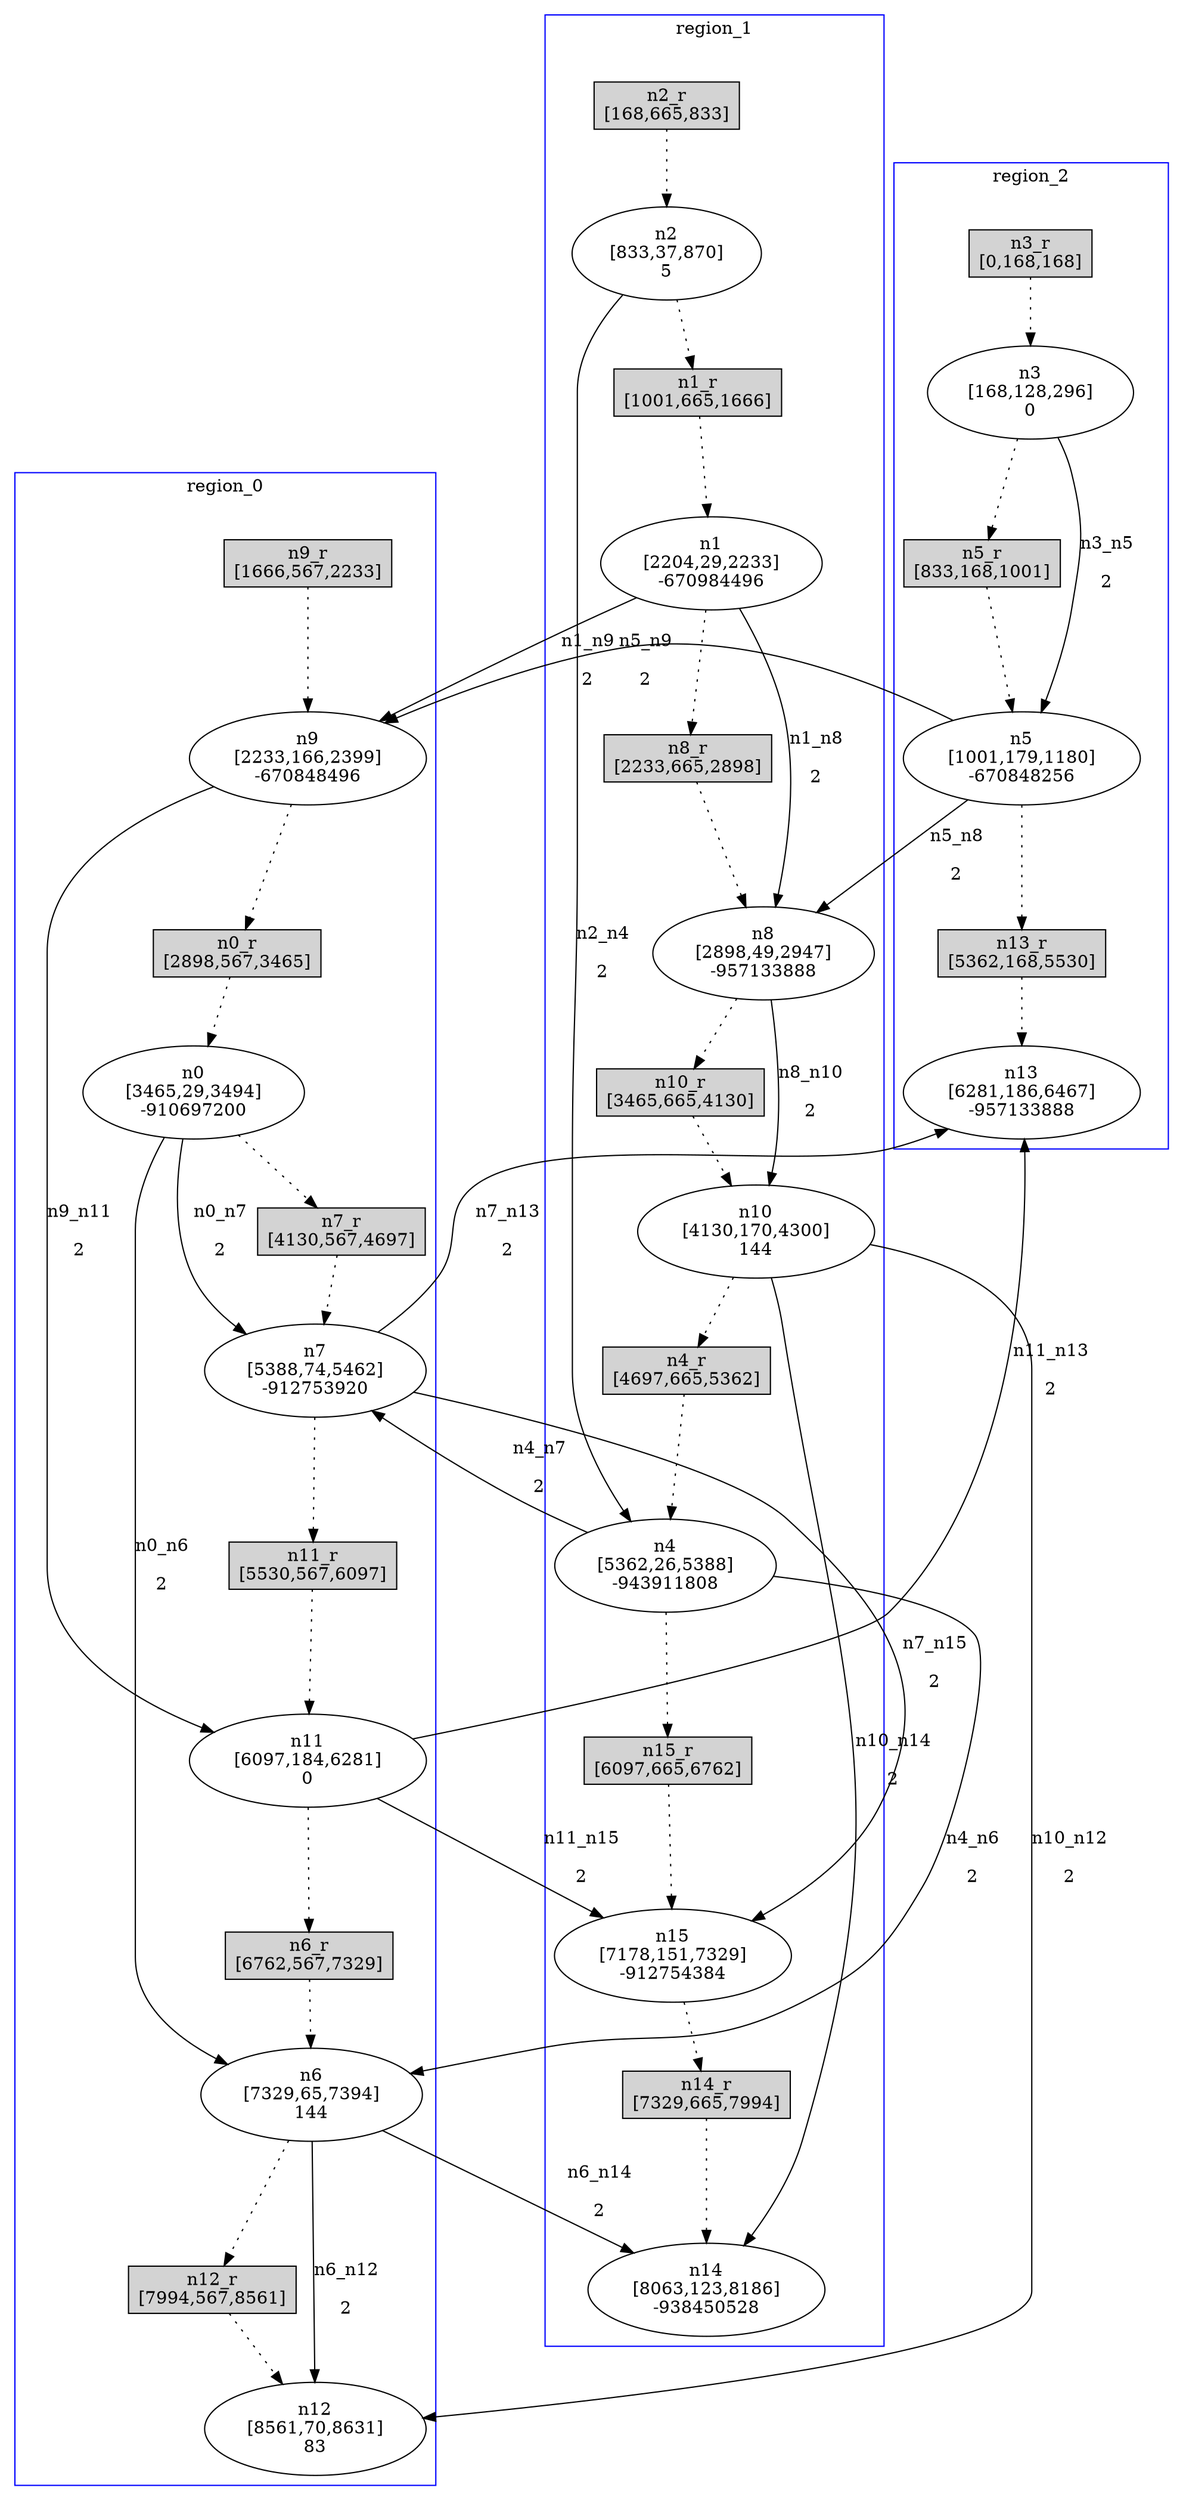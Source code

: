 //3-LSsolveMIPnSolStatus 9.
//4-SL 8631.
//5-LSsolveMIPsolveTime(double) 1800.05.
//6-reconfigurateNum(int) 16.
//7-reconfigurateTime(int) 8561.
digraph test_0 {
	size="28,40";
	subgraph cluster0 {
		stytle=filled;
		color=blue;
		label=region_0;
		n9_r [ shape = box, style = filled, label = "n9_r\n[1666,567,2233]" ];
		n9 [ label="n9\n[2233,166,2399]\n-670848496" ];
		n9_r -> n9 [ style = dotted ];
		n0_r [ shape = box, style = filled, label = "n0_r\n[2898,567,3465]" ];
		n0 [ label="n0\n[3465,29,3494]\n-910697200" ];
		n0_r -> n0 [ style = dotted ];
		n7_r [ shape = box, style = filled, label = "n7_r\n[4130,567,4697]" ];
		n7 [ label="n7\n[5388,74,5462]\n-912753920" ];
		n7_r -> n7 [ style = dotted ];
		n11_r [ shape = box, style = filled, label = "n11_r\n[5530,567,6097]" ];
		n11 [ label="n11\n[6097,184,6281]\n0" ];
		n11_r -> n11 [ style = dotted ];
		n6_r [ shape = box, style = filled, label = "n6_r\n[6762,567,7329]" ];
		n6 [ label="n6\n[7329,65,7394]\n144" ];
		n6_r -> n6 [ style = dotted ];
		n12_r [ shape = box, style = filled, label = "n12_r\n[7994,567,8561]" ];
		n12 [ label="n12\n[8561,70,8631]\n83" ];
		n12_r -> n12 [ style = dotted ];
		n9 -> n0_r [ style = dotted ];
		n0 -> n7_r [ style = dotted ];
		n7 -> n11_r [ style = dotted ];
		n11 -> n6_r [ style = dotted ];
		n6 -> n12_r [ style = dotted ];
	}
	subgraph cluster1 {
		stytle=filled;
		color=blue;
		label=region_1;
		n2_r [ shape = box, style = filled, label = "n2_r\n[168,665,833]" ];
		n2 [ label="n2\n[833,37,870]\n5" ];
		n2_r -> n2 [ style = dotted ];
		n1_r [ shape = box, style = filled, label = "n1_r\n[1001,665,1666]" ];
		n1 [ label="n1\n[2204,29,2233]\n-670984496" ];
		n1_r -> n1 [ style = dotted ];
		n8_r [ shape = box, style = filled, label = "n8_r\n[2233,665,2898]" ];
		n8 [ label="n8\n[2898,49,2947]\n-957133888" ];
		n8_r -> n8 [ style = dotted ];
		n10_r [ shape = box, style = filled, label = "n10_r\n[3465,665,4130]" ];
		n10 [ label="n10\n[4130,170,4300]\n144" ];
		n10_r -> n10 [ style = dotted ];
		n4_r [ shape = box, style = filled, label = "n4_r\n[4697,665,5362]" ];
		n4 [ label="n4\n[5362,26,5388]\n-943911808" ];
		n4_r -> n4 [ style = dotted ];
		n15_r [ shape = box, style = filled, label = "n15_r\n[6097,665,6762]" ];
		n15 [ label="n15\n[7178,151,7329]\n-912754384" ];
		n15_r -> n15 [ style = dotted ];
		n14_r [ shape = box, style = filled, label = "n14_r\n[7329,665,7994]" ];
		n14 [ label="n14\n[8063,123,8186]\n-938450528" ];
		n14_r -> n14 [ style = dotted ];
		n2 -> n1_r [ style = dotted ];
		n1 -> n8_r [ style = dotted ];
		n8 -> n10_r [ style = dotted ];
		n10 -> n4_r [ style = dotted ];
		n4 -> n15_r [ style = dotted ];
		n15 -> n14_r [ style = dotted ];
	}
	subgraph cluster2 {
		stytle=filled;
		color=blue;
		label=region_2;
		n3_r [ shape = box, style = filled, label = "n3_r\n[0,168,168]" ];
		n3 [ label="n3\n[168,128,296]\n0" ];
		n3_r -> n3 [ style = dotted ];
		n5_r [ shape = box, style = filled, label = "n5_r\n[833,168,1001]" ];
		n5 [ label="n5\n[1001,179,1180]\n-670848256" ];
		n5_r -> n5 [ style = dotted ];
		n13_r [ shape = box, style = filled, label = "n13_r\n[5362,168,5530]" ];
		n13 [ label="n13\n[6281,186,6467]\n-957133888" ];
		n13_r -> n13 [ style = dotted ];
		n3 -> n5_r [ style = dotted ];
		n5 -> n13_r [ style = dotted ];
	}
	n0 -> n6 [ label="n0_n6\n2" ];
	n0 -> n7 [ label="n0_n7\n2" ];
	n6 -> n12 [ label="n6_n12\n2" ];
	n6 -> n14 [ label="n6_n14\n2" ];
	n7 -> n13 [ label="n7_n13\n2" ];
	n7 -> n15 [ label="n7_n15\n2" ];
	n1 -> n8 [ label="n1_n8\n2" ];
	n1 -> n9 [ label="n1_n9\n2" ];
	n8 -> n10 [ label="n8_n10\n2" ];
	n9 -> n11 [ label="n9_n11\n2" ];
	n2 -> n4 [ label="n2_n4\n2" ];
	n4 -> n6 [ label="n4_n6\n2" ];
	n4 -> n7 [ label="n4_n7\n2" ];
	n3 -> n5 [ label="n3_n5\n2" ];
	n5 -> n8 [ label="n5_n8\n2" ];
	n5 -> n9 [ label="n5_n9\n2" ];
	n10 -> n12 [ label="n10_n12\n2" ];
	n10 -> n14 [ label="n10_n14\n2" ];
	n11 -> n13 [ label="n11_n13\n2" ];
	n11 -> n15 [ label="n11_n15\n2" ];
}
